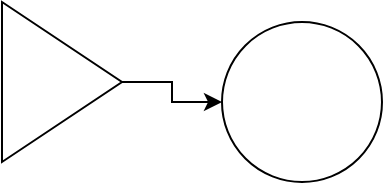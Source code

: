 <mxfile version="20.2.5" type="github"><diagram id="2g8LnCIWwivPRarfahhJ" name="Page-1"><mxGraphModel dx="678" dy="867" grid="1" gridSize="10" guides="1" tooltips="1" connect="1" arrows="1" fold="1" page="1" pageScale="1" pageWidth="827" pageHeight="1169" math="0" shadow="0"><root><mxCell id="0"/><mxCell id="1" parent="0"/><mxCell id="b-3v_3v1O3hS4HJSZxXY-1" value="" style="ellipse;whiteSpace=wrap;html=1;aspect=fixed;" vertex="1" parent="1"><mxGeometry x="370" y="240" width="80" height="80" as="geometry"/></mxCell><mxCell id="b-3v_3v1O3hS4HJSZxXY-2" value="" style="edgeStyle=orthogonalEdgeStyle;rounded=0;orthogonalLoop=1;jettySize=auto;html=1;" edge="1" parent="1" source="b-3v_3v1O3hS4HJSZxXY-3" target="b-3v_3v1O3hS4HJSZxXY-1"><mxGeometry relative="1" as="geometry"/></mxCell><mxCell id="b-3v_3v1O3hS4HJSZxXY-3" value="" style="triangle;whiteSpace=wrap;html=1;" vertex="1" parent="1"><mxGeometry x="260" y="230" width="60" height="80" as="geometry"/></mxCell></root></mxGraphModel></diagram></mxfile>